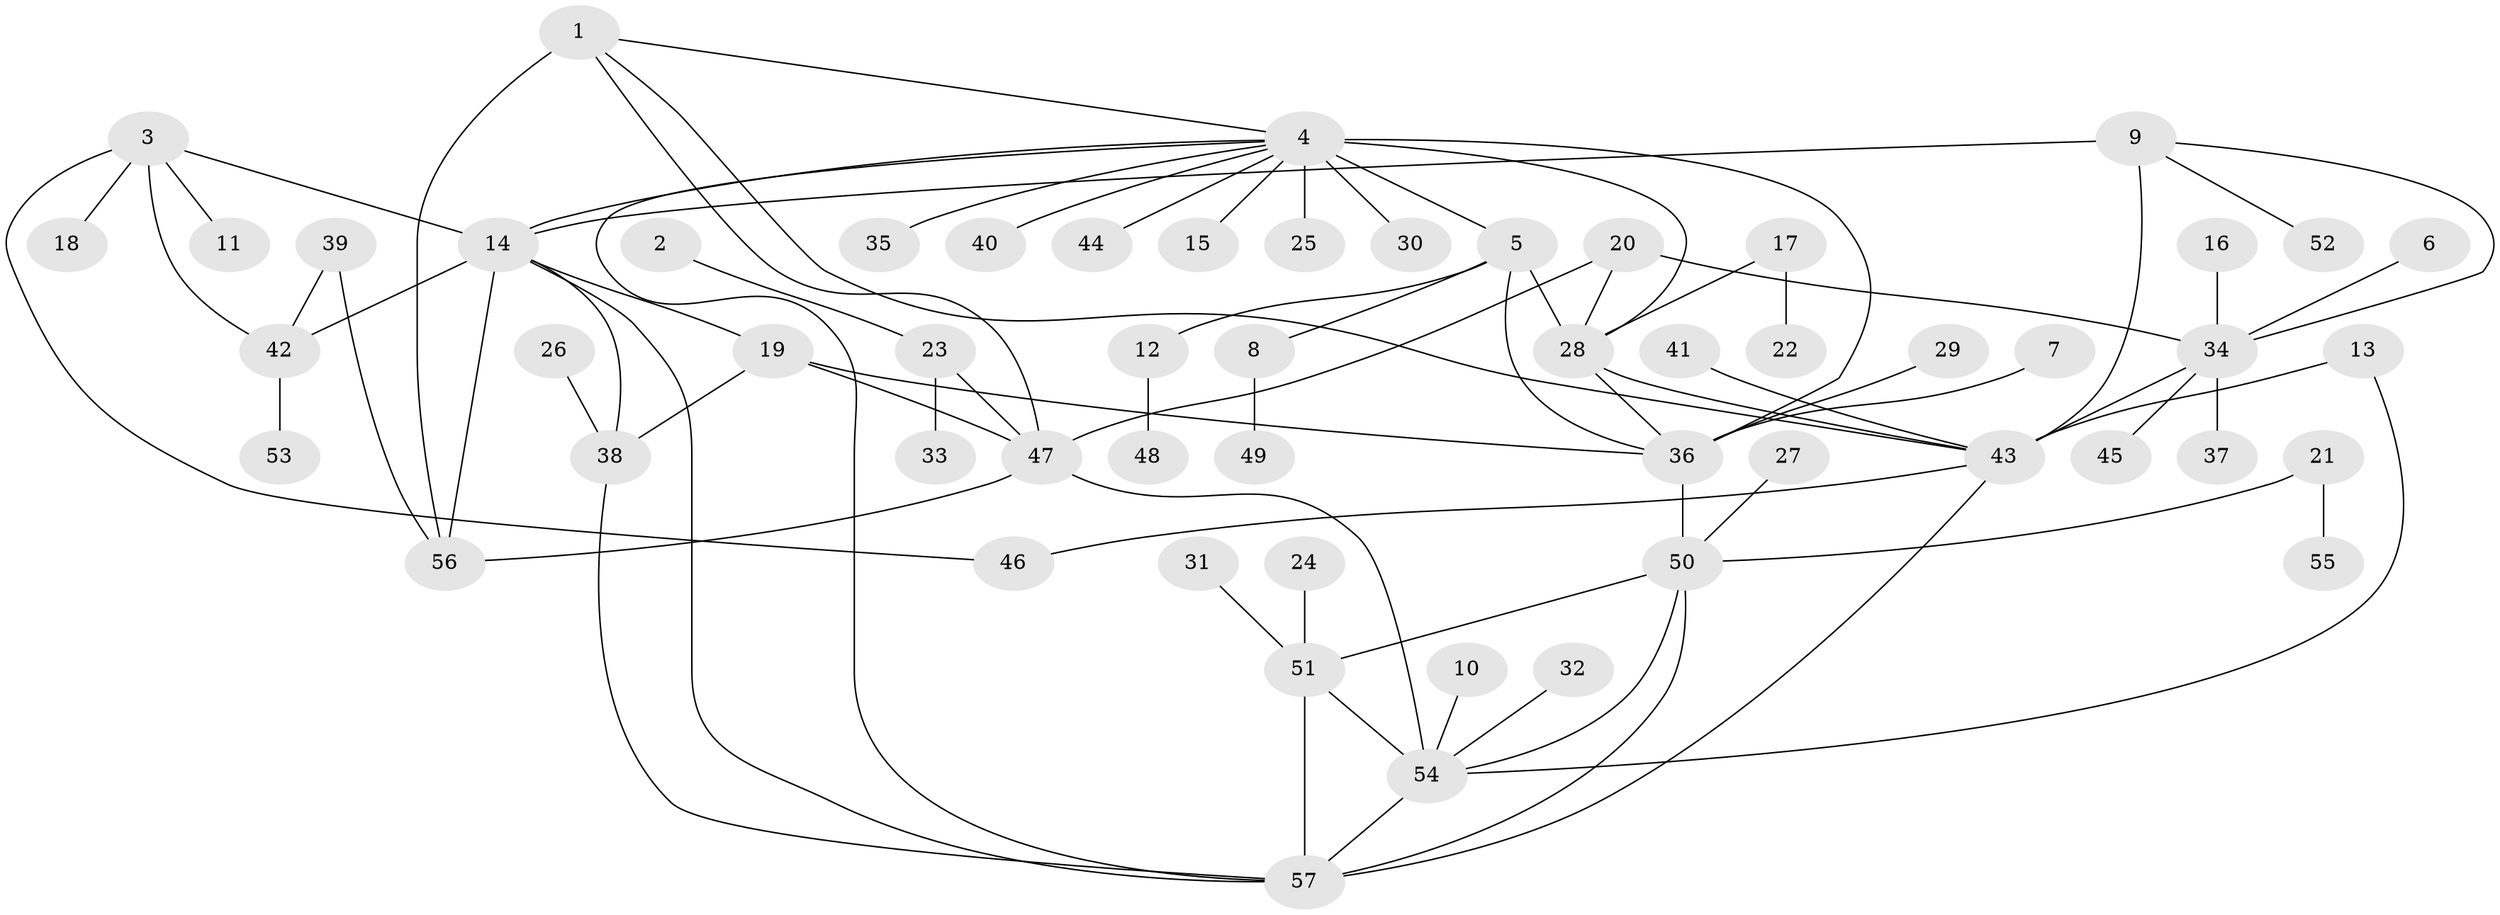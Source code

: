 // original degree distribution, {4: 0.035398230088495575, 6: 0.04424778761061947, 7: 0.008849557522123894, 10: 0.035398230088495575, 5: 0.05309734513274336, 8: 0.035398230088495575, 11: 0.008849557522123894, 9: 0.035398230088495575, 1: 0.5221238938053098, 3: 0.04424778761061947, 2: 0.17699115044247787}
// Generated by graph-tools (version 1.1) at 2025/02/03/09/25 03:02:37]
// undirected, 57 vertices, 81 edges
graph export_dot {
graph [start="1"]
  node [color=gray90,style=filled];
  1;
  2;
  3;
  4;
  5;
  6;
  7;
  8;
  9;
  10;
  11;
  12;
  13;
  14;
  15;
  16;
  17;
  18;
  19;
  20;
  21;
  22;
  23;
  24;
  25;
  26;
  27;
  28;
  29;
  30;
  31;
  32;
  33;
  34;
  35;
  36;
  37;
  38;
  39;
  40;
  41;
  42;
  43;
  44;
  45;
  46;
  47;
  48;
  49;
  50;
  51;
  52;
  53;
  54;
  55;
  56;
  57;
  1 -- 4 [weight=1.0];
  1 -- 43 [weight=1.0];
  1 -- 47 [weight=1.0];
  1 -- 56 [weight=3.0];
  2 -- 23 [weight=1.0];
  3 -- 11 [weight=1.0];
  3 -- 14 [weight=2.0];
  3 -- 18 [weight=1.0];
  3 -- 42 [weight=2.0];
  3 -- 46 [weight=1.0];
  4 -- 5 [weight=2.0];
  4 -- 14 [weight=1.0];
  4 -- 15 [weight=1.0];
  4 -- 25 [weight=1.0];
  4 -- 28 [weight=2.0];
  4 -- 30 [weight=1.0];
  4 -- 35 [weight=1.0];
  4 -- 36 [weight=2.0];
  4 -- 40 [weight=1.0];
  4 -- 44 [weight=1.0];
  4 -- 57 [weight=1.0];
  5 -- 8 [weight=1.0];
  5 -- 12 [weight=1.0];
  5 -- 28 [weight=1.0];
  5 -- 36 [weight=1.0];
  6 -- 34 [weight=1.0];
  7 -- 36 [weight=1.0];
  8 -- 49 [weight=1.0];
  9 -- 14 [weight=1.0];
  9 -- 34 [weight=1.0];
  9 -- 43 [weight=3.0];
  9 -- 52 [weight=1.0];
  10 -- 54 [weight=1.0];
  12 -- 48 [weight=1.0];
  13 -- 43 [weight=1.0];
  13 -- 54 [weight=1.0];
  14 -- 19 [weight=1.0];
  14 -- 38 [weight=1.0];
  14 -- 42 [weight=4.0];
  14 -- 56 [weight=1.0];
  14 -- 57 [weight=1.0];
  16 -- 34 [weight=1.0];
  17 -- 22 [weight=1.0];
  17 -- 28 [weight=1.0];
  19 -- 36 [weight=1.0];
  19 -- 38 [weight=1.0];
  19 -- 47 [weight=1.0];
  20 -- 28 [weight=1.0];
  20 -- 34 [weight=1.0];
  20 -- 47 [weight=1.0];
  21 -- 50 [weight=1.0];
  21 -- 55 [weight=1.0];
  23 -- 33 [weight=1.0];
  23 -- 47 [weight=1.0];
  24 -- 51 [weight=1.0];
  26 -- 38 [weight=1.0];
  27 -- 50 [weight=1.0];
  28 -- 36 [weight=1.0];
  28 -- 43 [weight=1.0];
  29 -- 36 [weight=1.0];
  31 -- 51 [weight=1.0];
  32 -- 54 [weight=1.0];
  34 -- 37 [weight=1.0];
  34 -- 43 [weight=3.0];
  34 -- 45 [weight=1.0];
  36 -- 50 [weight=1.0];
  38 -- 57 [weight=1.0];
  39 -- 42 [weight=1.0];
  39 -- 56 [weight=1.0];
  41 -- 43 [weight=1.0];
  42 -- 53 [weight=1.0];
  43 -- 46 [weight=1.0];
  43 -- 57 [weight=1.0];
  47 -- 54 [weight=1.0];
  47 -- 56 [weight=3.0];
  50 -- 51 [weight=2.0];
  50 -- 54 [weight=1.0];
  50 -- 57 [weight=1.0];
  51 -- 54 [weight=2.0];
  51 -- 57 [weight=2.0];
  54 -- 57 [weight=1.0];
}
